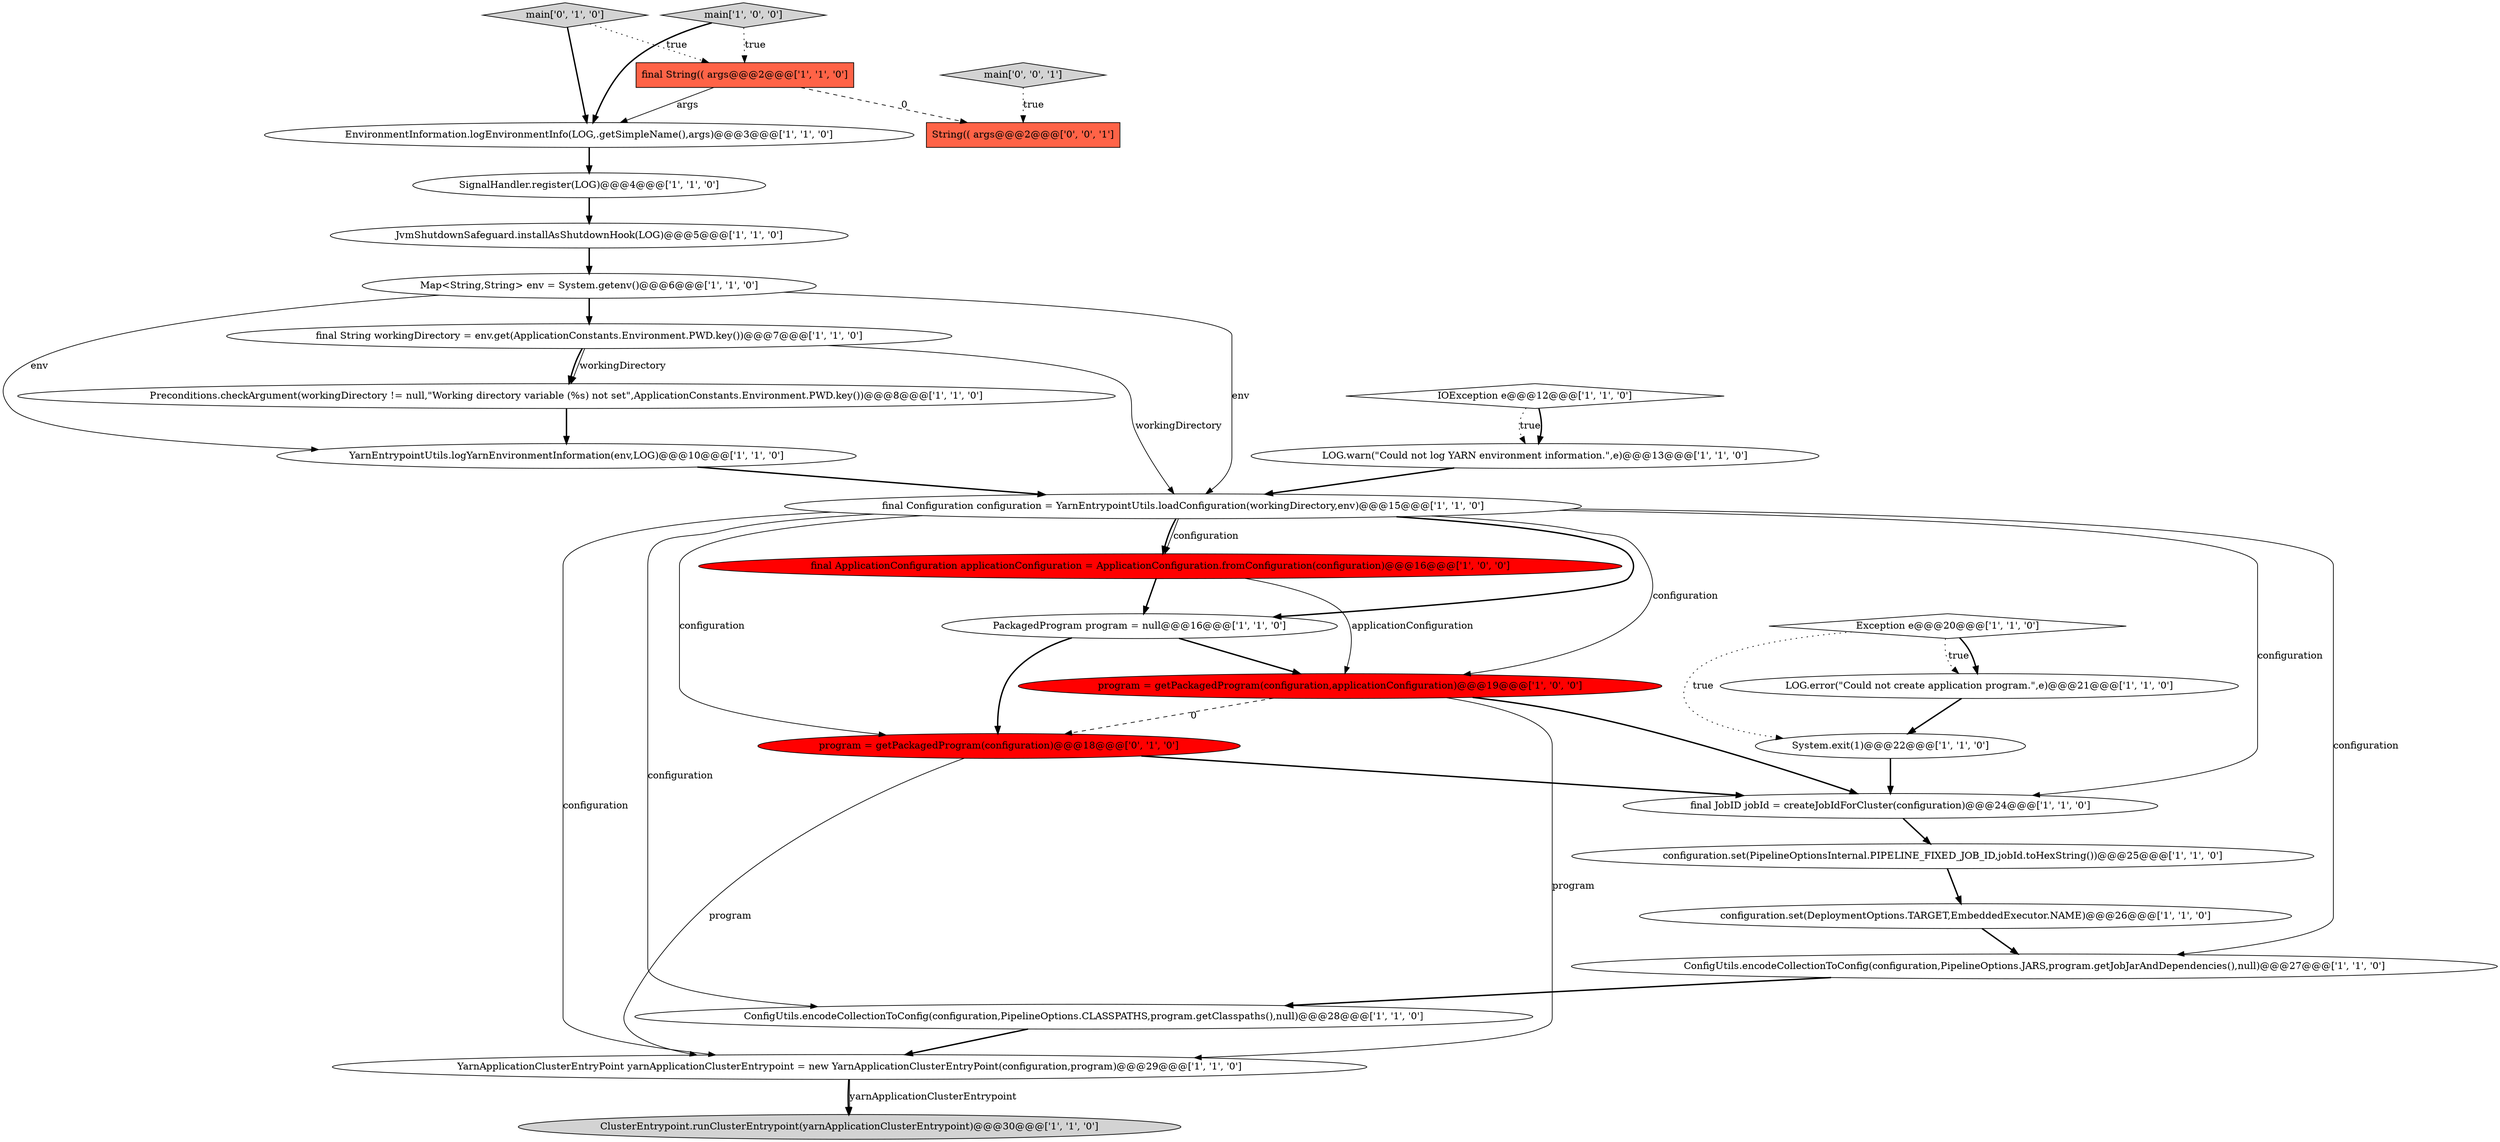 digraph {
8 [style = filled, label = "final JobID jobId = createJobIdForCluster(configuration)@@@24@@@['1', '1', '0']", fillcolor = white, shape = ellipse image = "AAA0AAABBB1BBB"];
23 [style = filled, label = "configuration.set(DeploymentOptions.TARGET,EmbeddedExecutor.NAME)@@@26@@@['1', '1', '0']", fillcolor = white, shape = ellipse image = "AAA0AAABBB1BBB"];
26 [style = filled, label = "program = getPackagedProgram(configuration)@@@18@@@['0', '1', '0']", fillcolor = red, shape = ellipse image = "AAA1AAABBB2BBB"];
0 [style = filled, label = "JvmShutdownSafeguard.installAsShutdownHook(LOG)@@@5@@@['1', '1', '0']", fillcolor = white, shape = ellipse image = "AAA0AAABBB1BBB"];
5 [style = filled, label = "ConfigUtils.encodeCollectionToConfig(configuration,PipelineOptions.JARS,program.getJobJarAndDependencies(),null)@@@27@@@['1', '1', '0']", fillcolor = white, shape = ellipse image = "AAA0AAABBB1BBB"];
18 [style = filled, label = "YarnEntrypointUtils.logYarnEnvironmentInformation(env,LOG)@@@10@@@['1', '1', '0']", fillcolor = white, shape = ellipse image = "AAA0AAABBB1BBB"];
16 [style = filled, label = "program = getPackagedProgram(configuration,applicationConfiguration)@@@19@@@['1', '0', '0']", fillcolor = red, shape = ellipse image = "AAA1AAABBB1BBB"];
11 [style = filled, label = "YarnApplicationClusterEntryPoint yarnApplicationClusterEntrypoint = new YarnApplicationClusterEntryPoint(configuration,program)@@@29@@@['1', '1', '0']", fillcolor = white, shape = ellipse image = "AAA0AAABBB1BBB"];
22 [style = filled, label = "EnvironmentInformation.logEnvironmentInfo(LOG,.getSimpleName(),args)@@@3@@@['1', '1', '0']", fillcolor = white, shape = ellipse image = "AAA0AAABBB1BBB"];
3 [style = filled, label = "final String workingDirectory = env.get(ApplicationConstants.Environment.PWD.key())@@@7@@@['1', '1', '0']", fillcolor = white, shape = ellipse image = "AAA0AAABBB1BBB"];
20 [style = filled, label = "final String(( args@@@2@@@['1', '1', '0']", fillcolor = tomato, shape = box image = "AAA0AAABBB1BBB"];
27 [style = filled, label = "main['0', '0', '1']", fillcolor = lightgray, shape = diamond image = "AAA0AAABBB3BBB"];
28 [style = filled, label = "String(( args@@@2@@@['0', '0', '1']", fillcolor = tomato, shape = box image = "AAA0AAABBB3BBB"];
21 [style = filled, label = "Preconditions.checkArgument(workingDirectory != null,\"Working directory variable (%s) not set\",ApplicationConstants.Environment.PWD.key())@@@8@@@['1', '1', '0']", fillcolor = white, shape = ellipse image = "AAA0AAABBB1BBB"];
6 [style = filled, label = "System.exit(1)@@@22@@@['1', '1', '0']", fillcolor = white, shape = ellipse image = "AAA0AAABBB1BBB"];
10 [style = filled, label = "LOG.error(\"Could not create application program.\",e)@@@21@@@['1', '1', '0']", fillcolor = white, shape = ellipse image = "AAA0AAABBB1BBB"];
19 [style = filled, label = "Exception e@@@20@@@['1', '1', '0']", fillcolor = white, shape = diamond image = "AAA0AAABBB1BBB"];
25 [style = filled, label = "main['0', '1', '0']", fillcolor = lightgray, shape = diamond image = "AAA0AAABBB2BBB"];
7 [style = filled, label = "configuration.set(PipelineOptionsInternal.PIPELINE_FIXED_JOB_ID,jobId.toHexString())@@@25@@@['1', '1', '0']", fillcolor = white, shape = ellipse image = "AAA0AAABBB1BBB"];
17 [style = filled, label = "Map<String,String> env = System.getenv()@@@6@@@['1', '1', '0']", fillcolor = white, shape = ellipse image = "AAA0AAABBB1BBB"];
24 [style = filled, label = "ClusterEntrypoint.runClusterEntrypoint(yarnApplicationClusterEntrypoint)@@@30@@@['1', '1', '0']", fillcolor = lightgray, shape = ellipse image = "AAA0AAABBB1BBB"];
15 [style = filled, label = "PackagedProgram program = null@@@16@@@['1', '1', '0']", fillcolor = white, shape = ellipse image = "AAA0AAABBB1BBB"];
2 [style = filled, label = "final ApplicationConfiguration applicationConfiguration = ApplicationConfiguration.fromConfiguration(configuration)@@@16@@@['1', '0', '0']", fillcolor = red, shape = ellipse image = "AAA1AAABBB1BBB"];
1 [style = filled, label = "final Configuration configuration = YarnEntrypointUtils.loadConfiguration(workingDirectory,env)@@@15@@@['1', '1', '0']", fillcolor = white, shape = ellipse image = "AAA0AAABBB1BBB"];
9 [style = filled, label = "IOException e@@@12@@@['1', '1', '0']", fillcolor = white, shape = diamond image = "AAA0AAABBB1BBB"];
14 [style = filled, label = "LOG.warn(\"Could not log YARN environment information.\",e)@@@13@@@['1', '1', '0']", fillcolor = white, shape = ellipse image = "AAA0AAABBB1BBB"];
4 [style = filled, label = "ConfigUtils.encodeCollectionToConfig(configuration,PipelineOptions.CLASSPATHS,program.getClasspaths(),null)@@@28@@@['1', '1', '0']", fillcolor = white, shape = ellipse image = "AAA0AAABBB1BBB"];
12 [style = filled, label = "SignalHandler.register(LOG)@@@4@@@['1', '1', '0']", fillcolor = white, shape = ellipse image = "AAA0AAABBB1BBB"];
13 [style = filled, label = "main['1', '0', '0']", fillcolor = lightgray, shape = diamond image = "AAA0AAABBB1BBB"];
19->10 [style = dotted, label="true"];
1->2 [style = solid, label="configuration"];
23->5 [style = bold, label=""];
16->8 [style = bold, label=""];
1->4 [style = solid, label="configuration"];
16->11 [style = solid, label="program"];
25->22 [style = bold, label=""];
0->17 [style = bold, label=""];
20->22 [style = solid, label="args"];
1->15 [style = bold, label=""];
13->20 [style = dotted, label="true"];
20->28 [style = dashed, label="0"];
1->26 [style = solid, label="configuration"];
19->10 [style = bold, label=""];
1->8 [style = solid, label="configuration"];
26->8 [style = bold, label=""];
1->11 [style = solid, label="configuration"];
3->21 [style = solid, label="workingDirectory"];
15->16 [style = bold, label=""];
11->24 [style = bold, label=""];
12->0 [style = bold, label=""];
10->6 [style = bold, label=""];
21->18 [style = bold, label=""];
9->14 [style = dotted, label="true"];
14->1 [style = bold, label=""];
8->7 [style = bold, label=""];
1->16 [style = solid, label="configuration"];
15->26 [style = bold, label=""];
1->5 [style = solid, label="configuration"];
16->26 [style = dashed, label="0"];
27->28 [style = dotted, label="true"];
18->1 [style = bold, label=""];
3->1 [style = solid, label="workingDirectory"];
17->18 [style = solid, label="env"];
11->24 [style = solid, label="yarnApplicationClusterEntrypoint"];
22->12 [style = bold, label=""];
7->23 [style = bold, label=""];
5->4 [style = bold, label=""];
2->15 [style = bold, label=""];
6->8 [style = bold, label=""];
25->20 [style = dotted, label="true"];
9->14 [style = bold, label=""];
17->3 [style = bold, label=""];
17->1 [style = solid, label="env"];
3->21 [style = bold, label=""];
1->2 [style = bold, label=""];
19->6 [style = dotted, label="true"];
13->22 [style = bold, label=""];
2->16 [style = solid, label="applicationConfiguration"];
4->11 [style = bold, label=""];
26->11 [style = solid, label="program"];
}
